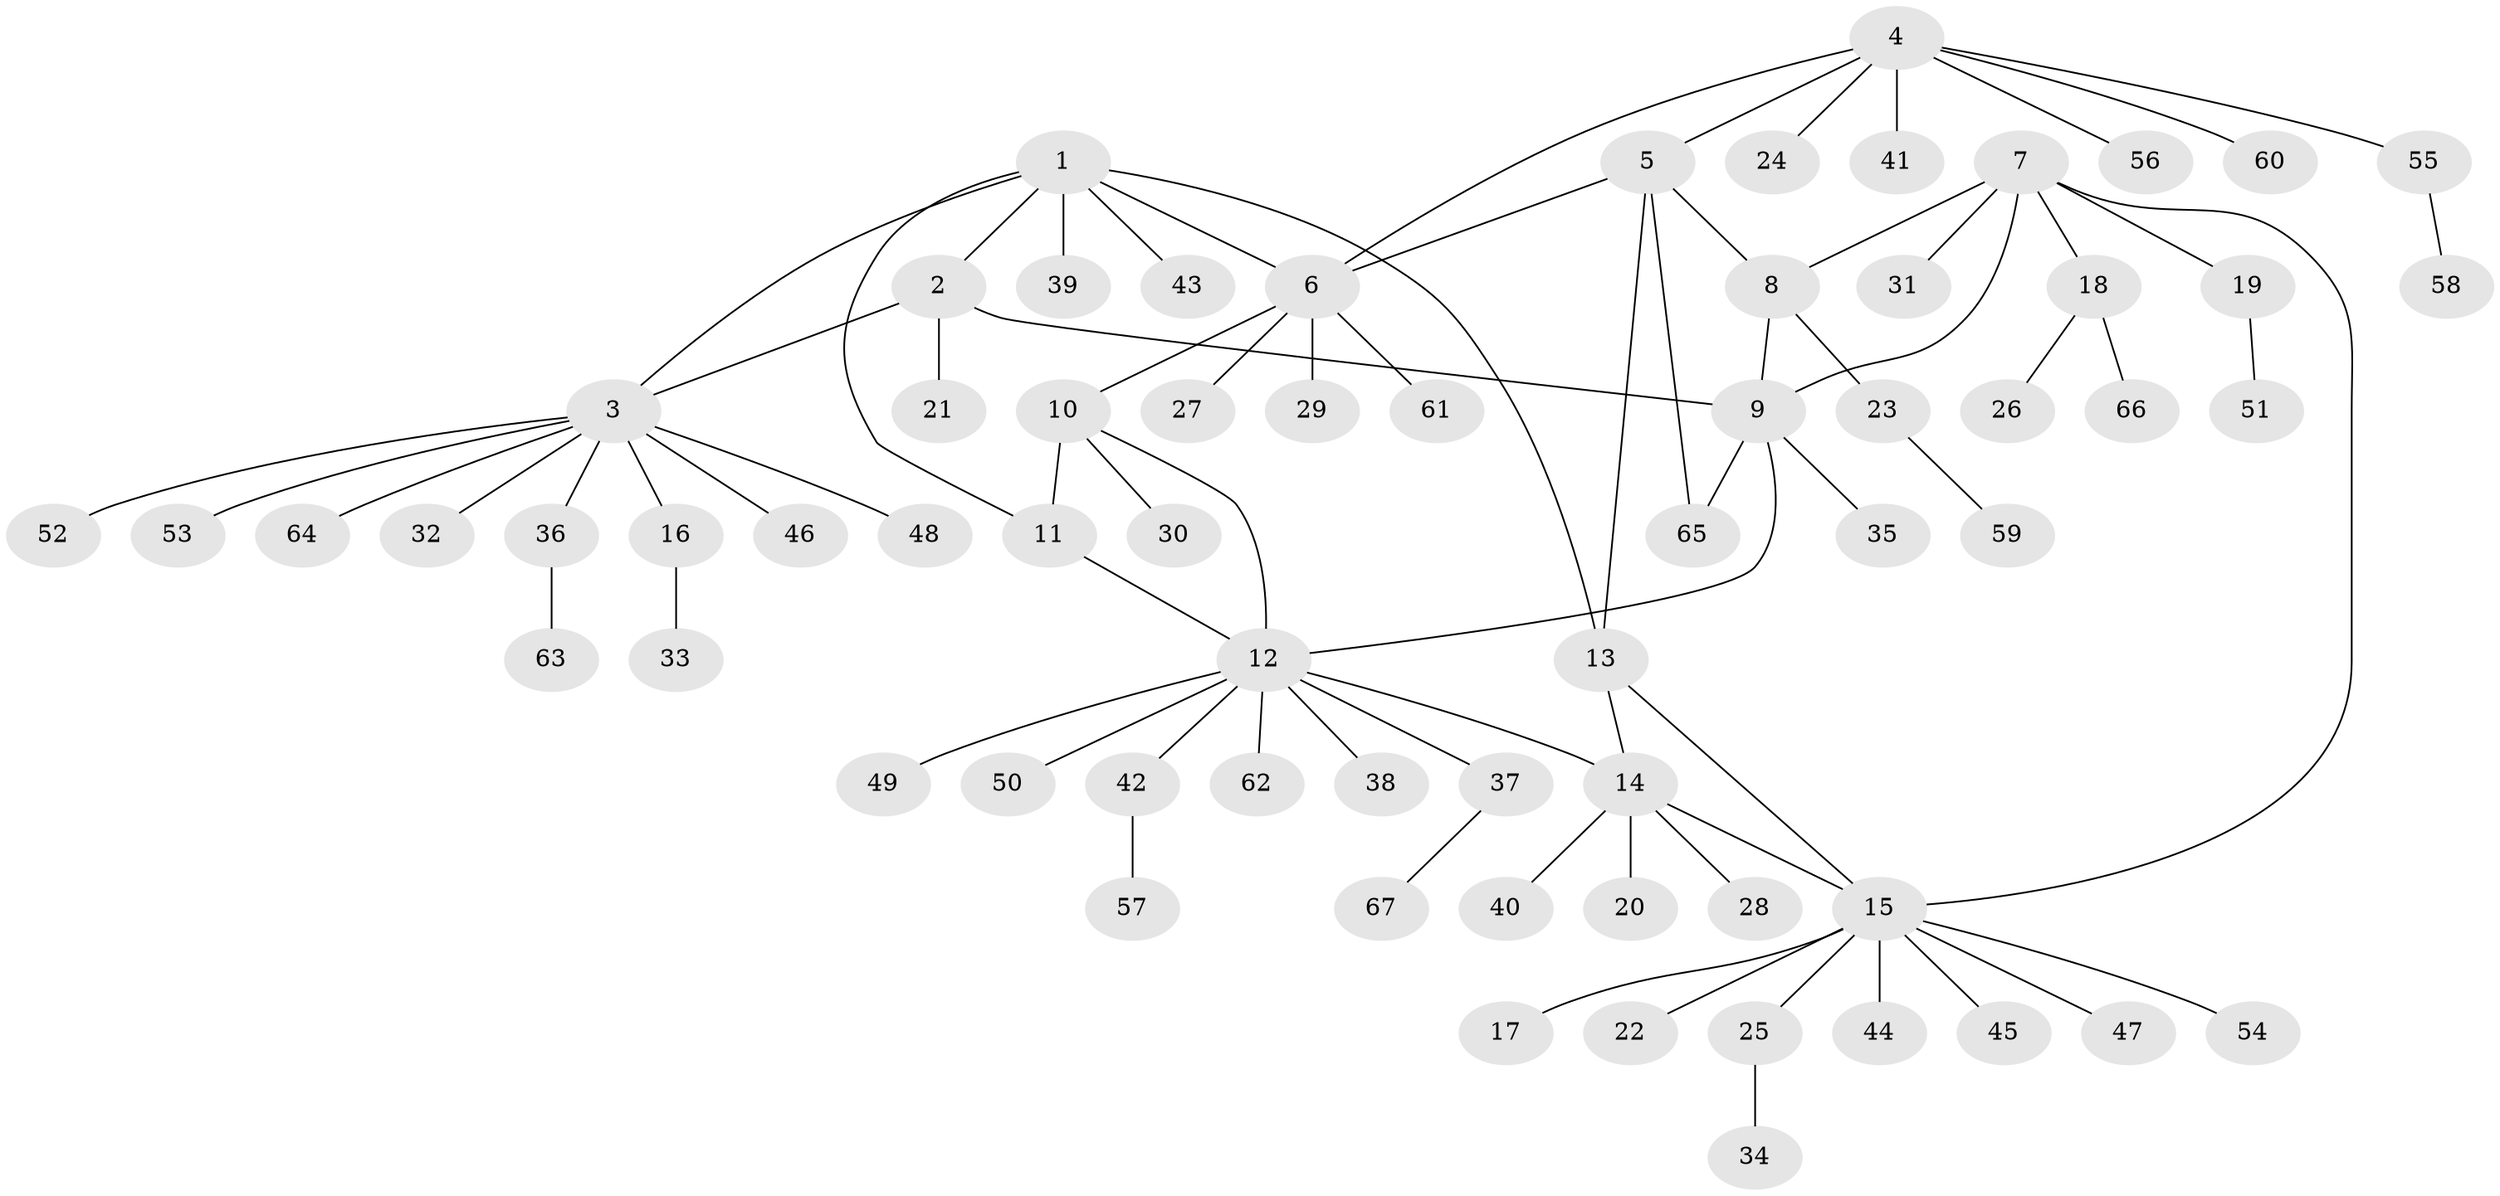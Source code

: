 // coarse degree distribution, {10: 0.020833333333333332, 11: 0.020833333333333332, 6: 0.041666666666666664, 4: 0.020833333333333332, 7: 0.020833333333333332, 3: 0.041666666666666664, 9: 0.041666666666666664, 5: 0.020833333333333332, 1: 0.7291666666666666, 2: 0.041666666666666664}
// Generated by graph-tools (version 1.1) at 2025/52/02/27/25 19:52:17]
// undirected, 67 vertices, 78 edges
graph export_dot {
graph [start="1"]
  node [color=gray90,style=filled];
  1;
  2;
  3;
  4;
  5;
  6;
  7;
  8;
  9;
  10;
  11;
  12;
  13;
  14;
  15;
  16;
  17;
  18;
  19;
  20;
  21;
  22;
  23;
  24;
  25;
  26;
  27;
  28;
  29;
  30;
  31;
  32;
  33;
  34;
  35;
  36;
  37;
  38;
  39;
  40;
  41;
  42;
  43;
  44;
  45;
  46;
  47;
  48;
  49;
  50;
  51;
  52;
  53;
  54;
  55;
  56;
  57;
  58;
  59;
  60;
  61;
  62;
  63;
  64;
  65;
  66;
  67;
  1 -- 2;
  1 -- 3;
  1 -- 6;
  1 -- 11;
  1 -- 13;
  1 -- 39;
  1 -- 43;
  2 -- 3;
  2 -- 9;
  2 -- 21;
  3 -- 16;
  3 -- 32;
  3 -- 36;
  3 -- 46;
  3 -- 48;
  3 -- 52;
  3 -- 53;
  3 -- 64;
  4 -- 5;
  4 -- 6;
  4 -- 24;
  4 -- 41;
  4 -- 55;
  4 -- 56;
  4 -- 60;
  5 -- 6;
  5 -- 8;
  5 -- 13;
  5 -- 65;
  6 -- 10;
  6 -- 27;
  6 -- 29;
  6 -- 61;
  7 -- 8;
  7 -- 9;
  7 -- 15;
  7 -- 18;
  7 -- 19;
  7 -- 31;
  8 -- 9;
  8 -- 23;
  9 -- 12;
  9 -- 35;
  9 -- 65;
  10 -- 11;
  10 -- 12;
  10 -- 30;
  11 -- 12;
  12 -- 14;
  12 -- 37;
  12 -- 38;
  12 -- 42;
  12 -- 49;
  12 -- 50;
  12 -- 62;
  13 -- 14;
  13 -- 15;
  14 -- 15;
  14 -- 20;
  14 -- 28;
  14 -- 40;
  15 -- 17;
  15 -- 22;
  15 -- 25;
  15 -- 44;
  15 -- 45;
  15 -- 47;
  15 -- 54;
  16 -- 33;
  18 -- 26;
  18 -- 66;
  19 -- 51;
  23 -- 59;
  25 -- 34;
  36 -- 63;
  37 -- 67;
  42 -- 57;
  55 -- 58;
}
